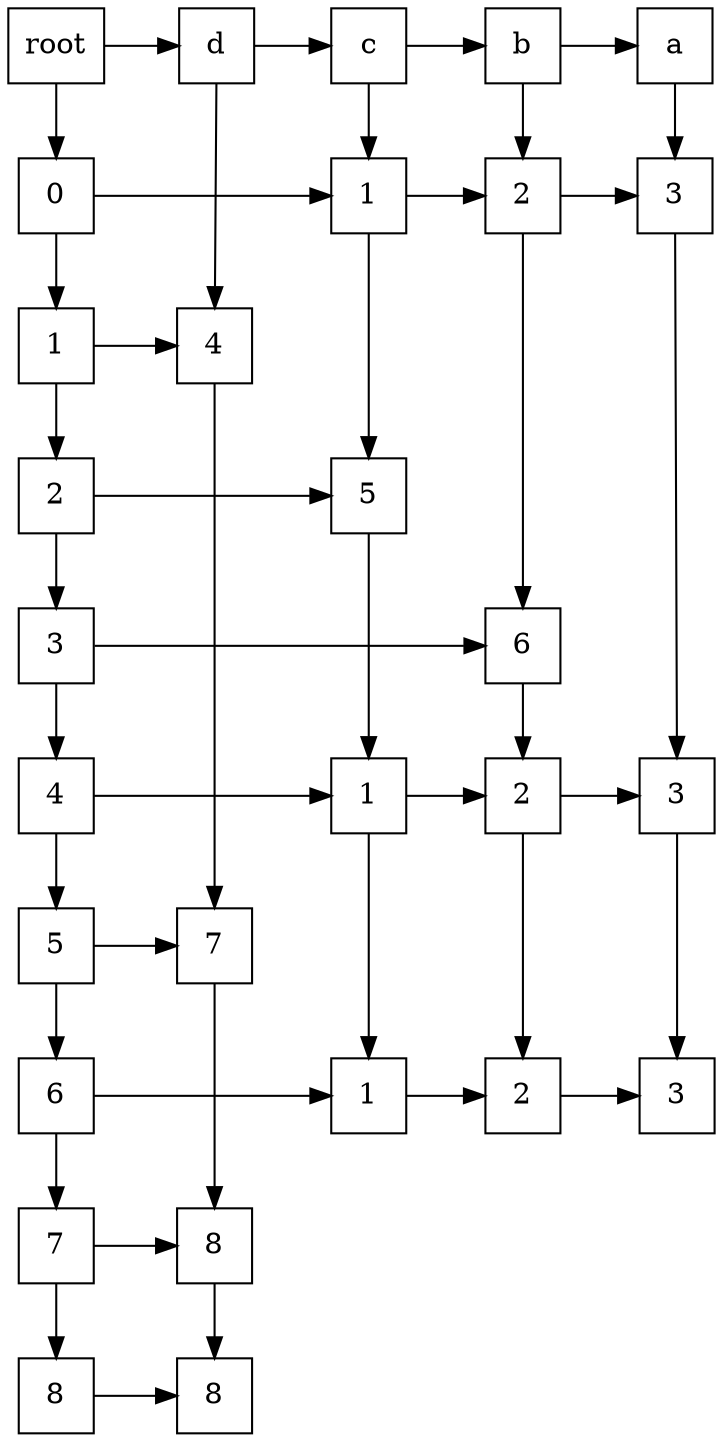 digraph tabla{ 
 	rankdir=TB;
	node [shape=rectangle, height=0.5, width=0.5];
	graph[ nodesep = 0.5];
	x0[label="d"];
	x1[label="c"];
	x2[label="b"];
	x3[label="a"];
	root[label="root"];
	y0[label="0"];
	y1[label="1"];
	y2[label="2"];
	y3[label="3"];
	y4[label="4"];
	y5[label="5"];
	y6[label="6"];
	y7[label="7"];
	y8[label="8"];
	root -> x0 -> x1 -> x2 -> x3
	root -> y0 -> y1 -> y2 -> y3 -> y4 -> y5 -> y6 -> y7 -> y8
	xy01[label="1"];
	xy02[label="2"];
	xy03[label="3"];
	xy10[label="4"];
	xy21[label="5"];
	xy32[label="6"];
	xy41[label="1"];
	xy42[label="2"];
	xy43[label="3"];
	xy50[label="7"];
	xy61[label="1"];
	xy62[label="2"];
	xy63[label="3"];
	xy70[label="8"];
	xy80[label="8"];
	y0 -> xy01 -> xy02 -> 	xy03[constraint=false];
	y1 -> 	xy10[constraint=false];
	y2 -> 	xy21[constraint=false];
	y3 -> 	xy32[constraint=false];
	y4 -> xy41 -> xy42 -> 	xy43[constraint=false];
	y5 -> 	xy50[constraint=false];
	y6 -> xy61 -> xy62 -> 	xy63[constraint=false];
	y7 -> 	xy70[constraint=false];
	y8 -> 	xy80[constraint=false];
	x0 -> xy10 -> xy50 -> xy70 -> 	xy80;
	x1 -> xy01 -> xy21 -> xy41 -> 	xy61;
	x2 -> xy02 -> xy32 -> xy42 -> 	xy62;
	x3 -> xy03 -> xy43 -> 	xy63;
	{ rank=same;root;x0;x1;x2;x3}
	{ rank=same;y0;xy01;xy02;xy03}
	{ rank=same;y1;xy10}
	{ rank=same;y2;xy21}
	{ rank=same;y3;xy32}
	{ rank=same;y4;xy41;xy42;xy43}
	{ rank=same;y5;xy50}
	{ rank=same;y6;xy61;xy62;xy63}
	{ rank=same;y7;xy70}
	{ rank=same;y8;xy80}
}